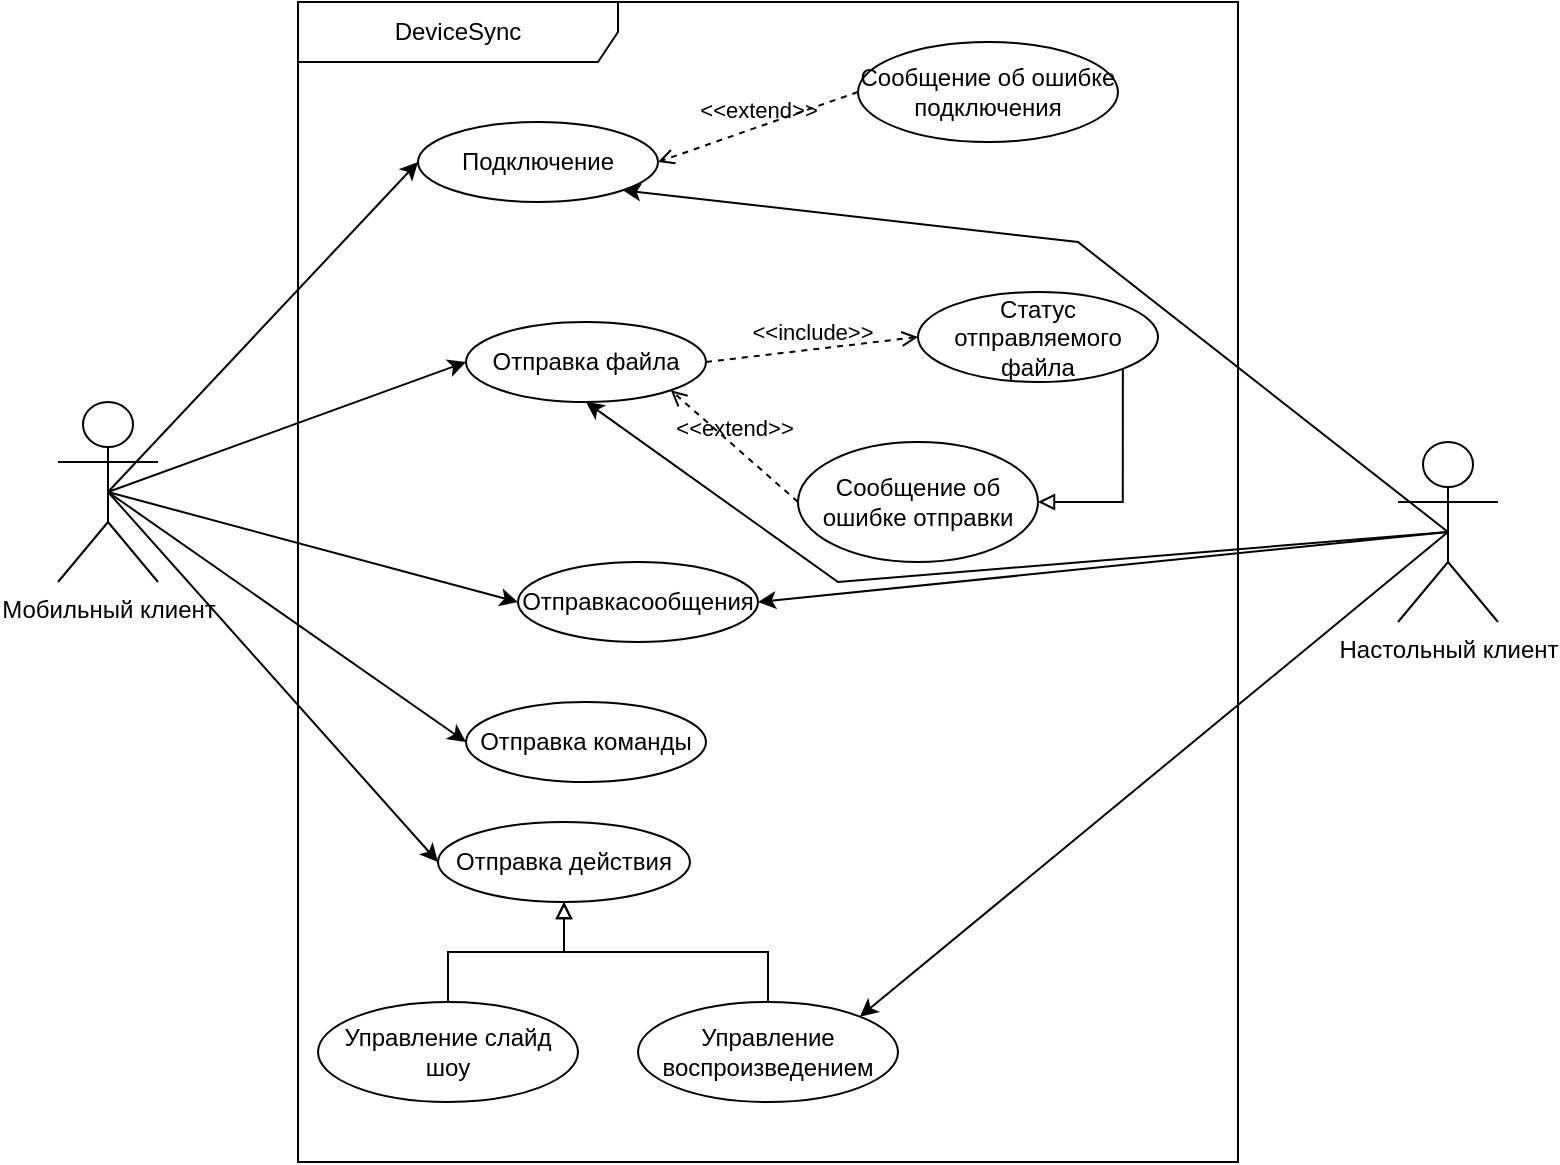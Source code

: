 <mxfile version="21.1.2" type="device">
  <diagram name="Use case" id="vxlq_Iw7_jDQBmnDgqeb">
    <mxGraphModel dx="1050" dy="638" grid="1" gridSize="10" guides="1" tooltips="1" connect="1" arrows="1" fold="1" page="1" pageScale="1" pageWidth="827" pageHeight="1169" math="0" shadow="0">
      <root>
        <mxCell id="0" />
        <mxCell id="1" parent="0" />
        <mxCell id="npOzbcBbceT49V6JMsMr-1" value="DeviceSync" style="shape=umlFrame;whiteSpace=wrap;html=1;pointerEvents=0;recursiveResize=0;container=1;collapsible=0;width=160;" parent="1" vertex="1">
          <mxGeometry x="190" width="470" height="580" as="geometry" />
        </mxCell>
        <mxCell id="npOzbcBbceT49V6JMsMr-5" value="Подключение" style="ellipse;whiteSpace=wrap;html=1;" parent="npOzbcBbceT49V6JMsMr-1" vertex="1">
          <mxGeometry x="60" y="60" width="120" height="40" as="geometry" />
        </mxCell>
        <mxCell id="npOzbcBbceT49V6JMsMr-6" value="Отправка файла" style="ellipse;whiteSpace=wrap;html=1;" parent="npOzbcBbceT49V6JMsMr-1" vertex="1">
          <mxGeometry x="84" y="160" width="120" height="40" as="geometry" />
        </mxCell>
        <mxCell id="npOzbcBbceT49V6JMsMr-7" value="Отправкасообщения" style="ellipse;whiteSpace=wrap;html=1;" parent="npOzbcBbceT49V6JMsMr-1" vertex="1">
          <mxGeometry x="110" y="280" width="120" height="40" as="geometry" />
        </mxCell>
        <mxCell id="npOzbcBbceT49V6JMsMr-14" value="Отправка команды" style="ellipse;whiteSpace=wrap;html=1;" parent="npOzbcBbceT49V6JMsMr-1" vertex="1">
          <mxGeometry x="84" y="350" width="120" height="40" as="geometry" />
        </mxCell>
        <mxCell id="npOzbcBbceT49V6JMsMr-16" value="Сообщение об ошибке подключения" style="ellipse;whiteSpace=wrap;html=1;" parent="npOzbcBbceT49V6JMsMr-1" vertex="1">
          <mxGeometry x="280" y="20" width="130" height="50" as="geometry" />
        </mxCell>
        <mxCell id="npOzbcBbceT49V6JMsMr-19" value="&amp;lt;&amp;lt;extend&amp;gt;&amp;gt;" style="html=1;verticalAlign=bottom;labelBackgroundColor=none;endArrow=open;endFill=0;dashed=1;rounded=0;exitX=0;exitY=0.5;exitDx=0;exitDy=0;entryX=1;entryY=0.5;entryDx=0;entryDy=0;" parent="npOzbcBbceT49V6JMsMr-1" source="npOzbcBbceT49V6JMsMr-16" target="npOzbcBbceT49V6JMsMr-5" edge="1">
          <mxGeometry width="160" relative="1" as="geometry">
            <mxPoint x="250" y="210" as="sourcePoint" />
            <mxPoint x="410" y="210" as="targetPoint" />
          </mxGeometry>
        </mxCell>
        <mxCell id="npOzbcBbceT49V6JMsMr-37" style="edgeStyle=orthogonalEdgeStyle;rounded=0;orthogonalLoop=1;jettySize=auto;html=1;exitX=1;exitY=1;exitDx=0;exitDy=0;entryX=1;entryY=0.5;entryDx=0;entryDy=0;endArrow=block;endFill=0;" parent="npOzbcBbceT49V6JMsMr-1" source="npOzbcBbceT49V6JMsMr-33" target="npOzbcBbceT49V6JMsMr-35" edge="1">
          <mxGeometry relative="1" as="geometry" />
        </mxCell>
        <mxCell id="npOzbcBbceT49V6JMsMr-33" value="Статус отправляемого файла" style="ellipse;whiteSpace=wrap;html=1;" parent="npOzbcBbceT49V6JMsMr-1" vertex="1">
          <mxGeometry x="310" y="145" width="120" height="45" as="geometry" />
        </mxCell>
        <mxCell id="npOzbcBbceT49V6JMsMr-34" value="&amp;lt;&amp;lt;include&amp;gt;&amp;gt;" style="html=1;verticalAlign=bottom;labelBackgroundColor=none;endArrow=open;endFill=0;dashed=1;rounded=0;exitX=1;exitY=0.5;exitDx=0;exitDy=0;entryX=0;entryY=0.5;entryDx=0;entryDy=0;" parent="npOzbcBbceT49V6JMsMr-1" source="npOzbcBbceT49V6JMsMr-6" target="npOzbcBbceT49V6JMsMr-33" edge="1">
          <mxGeometry width="160" relative="1" as="geometry">
            <mxPoint x="220" y="220" as="sourcePoint" />
            <mxPoint x="380" y="220" as="targetPoint" />
          </mxGeometry>
        </mxCell>
        <mxCell id="npOzbcBbceT49V6JMsMr-35" value="Сообщение об ошибке отправки" style="ellipse;whiteSpace=wrap;html=1;" parent="npOzbcBbceT49V6JMsMr-1" vertex="1">
          <mxGeometry x="250" y="220" width="120" height="60" as="geometry" />
        </mxCell>
        <mxCell id="npOzbcBbceT49V6JMsMr-36" value="&amp;lt;&amp;lt;extend&amp;gt;&amp;gt;" style="html=1;verticalAlign=bottom;labelBackgroundColor=none;endArrow=open;endFill=0;dashed=1;rounded=0;entryX=1;entryY=1;entryDx=0;entryDy=0;exitX=0;exitY=0.5;exitDx=0;exitDy=0;" parent="npOzbcBbceT49V6JMsMr-1" source="npOzbcBbceT49V6JMsMr-35" target="npOzbcBbceT49V6JMsMr-6" edge="1">
          <mxGeometry width="160" relative="1" as="geometry">
            <mxPoint x="170" y="250" as="sourcePoint" />
            <mxPoint x="330" y="250" as="targetPoint" />
          </mxGeometry>
        </mxCell>
        <mxCell id="npOzbcBbceT49V6JMsMr-38" value="Отправка действия" style="ellipse;whiteSpace=wrap;html=1;" parent="npOzbcBbceT49V6JMsMr-1" vertex="1">
          <mxGeometry x="70" y="410" width="126" height="40" as="geometry" />
        </mxCell>
        <mxCell id="npOzbcBbceT49V6JMsMr-43" style="edgeStyle=orthogonalEdgeStyle;rounded=0;orthogonalLoop=1;jettySize=auto;html=1;exitX=0.5;exitY=0;exitDx=0;exitDy=0;entryX=0.5;entryY=1;entryDx=0;entryDy=0;endArrow=block;endFill=0;" parent="npOzbcBbceT49V6JMsMr-1" source="npOzbcBbceT49V6JMsMr-40" target="npOzbcBbceT49V6JMsMr-38" edge="1">
          <mxGeometry relative="1" as="geometry" />
        </mxCell>
        <mxCell id="npOzbcBbceT49V6JMsMr-40" value="Управление воспроизведением " style="ellipse;whiteSpace=wrap;html=1;" parent="npOzbcBbceT49V6JMsMr-1" vertex="1">
          <mxGeometry x="170" y="500" width="130" height="50" as="geometry" />
        </mxCell>
        <mxCell id="npOzbcBbceT49V6JMsMr-44" style="edgeStyle=orthogonalEdgeStyle;rounded=0;orthogonalLoop=1;jettySize=auto;html=1;exitX=0.5;exitY=0;exitDx=0;exitDy=0;entryX=0.5;entryY=1;entryDx=0;entryDy=0;endArrow=block;endFill=0;" parent="npOzbcBbceT49V6JMsMr-1" source="npOzbcBbceT49V6JMsMr-41" target="npOzbcBbceT49V6JMsMr-38" edge="1">
          <mxGeometry relative="1" as="geometry" />
        </mxCell>
        <mxCell id="npOzbcBbceT49V6JMsMr-41" value="Управление слайд шоу" style="ellipse;whiteSpace=wrap;html=1;" parent="npOzbcBbceT49V6JMsMr-1" vertex="1">
          <mxGeometry x="10" y="500" width="130" height="50" as="geometry" />
        </mxCell>
        <mxCell id="npOzbcBbceT49V6JMsMr-28" style="edgeStyle=none;rounded=0;orthogonalLoop=1;jettySize=auto;html=1;exitX=0.5;exitY=0.5;exitDx=0;exitDy=0;exitPerimeter=0;entryX=0;entryY=0.5;entryDx=0;entryDy=0;" parent="1" source="npOzbcBbceT49V6JMsMr-2" target="npOzbcBbceT49V6JMsMr-5" edge="1">
          <mxGeometry relative="1" as="geometry" />
        </mxCell>
        <mxCell id="npOzbcBbceT49V6JMsMr-29" style="edgeStyle=none;rounded=0;orthogonalLoop=1;jettySize=auto;html=1;exitX=0.5;exitY=0.5;exitDx=0;exitDy=0;exitPerimeter=0;entryX=0;entryY=0.5;entryDx=0;entryDy=0;" parent="1" source="npOzbcBbceT49V6JMsMr-2" target="npOzbcBbceT49V6JMsMr-6" edge="1">
          <mxGeometry relative="1" as="geometry" />
        </mxCell>
        <mxCell id="npOzbcBbceT49V6JMsMr-30" style="edgeStyle=none;rounded=0;orthogonalLoop=1;jettySize=auto;html=1;exitX=0.5;exitY=0.5;exitDx=0;exitDy=0;exitPerimeter=0;entryX=0;entryY=0.5;entryDx=0;entryDy=0;" parent="1" source="npOzbcBbceT49V6JMsMr-2" target="npOzbcBbceT49V6JMsMr-7" edge="1">
          <mxGeometry relative="1" as="geometry" />
        </mxCell>
        <mxCell id="npOzbcBbceT49V6JMsMr-32" style="edgeStyle=none;rounded=0;orthogonalLoop=1;jettySize=auto;html=1;exitX=0.5;exitY=0.5;exitDx=0;exitDy=0;exitPerimeter=0;entryX=0;entryY=0.5;entryDx=0;entryDy=0;" parent="1" source="npOzbcBbceT49V6JMsMr-2" target="npOzbcBbceT49V6JMsMr-14" edge="1">
          <mxGeometry relative="1" as="geometry" />
        </mxCell>
        <mxCell id="npOzbcBbceT49V6JMsMr-39" style="edgeStyle=none;rounded=0;orthogonalLoop=1;jettySize=auto;html=1;exitX=0.5;exitY=0.5;exitDx=0;exitDy=0;exitPerimeter=0;entryX=0;entryY=0.5;entryDx=0;entryDy=0;" parent="1" source="npOzbcBbceT49V6JMsMr-2" target="npOzbcBbceT49V6JMsMr-38" edge="1">
          <mxGeometry relative="1" as="geometry" />
        </mxCell>
        <mxCell id="npOzbcBbceT49V6JMsMr-2" value="Мобильный клиент" style="shape=umlActor;verticalLabelPosition=bottom;verticalAlign=top;html=1;" parent="1" vertex="1">
          <mxGeometry x="70" y="200" width="50" height="90" as="geometry" />
        </mxCell>
        <mxCell id="npOzbcBbceT49V6JMsMr-45" style="edgeStyle=none;rounded=0;orthogonalLoop=1;jettySize=auto;html=1;exitX=0.5;exitY=0.5;exitDx=0;exitDy=0;exitPerimeter=0;entryX=1;entryY=1;entryDx=0;entryDy=0;" parent="1" source="npOzbcBbceT49V6JMsMr-15" target="npOzbcBbceT49V6JMsMr-5" edge="1">
          <mxGeometry relative="1" as="geometry">
            <Array as="points">
              <mxPoint x="580" y="120" />
            </Array>
          </mxGeometry>
        </mxCell>
        <mxCell id="npOzbcBbceT49V6JMsMr-46" style="edgeStyle=none;rounded=0;orthogonalLoop=1;jettySize=auto;html=1;exitX=0.5;exitY=0.5;exitDx=0;exitDy=0;exitPerimeter=0;entryX=0.5;entryY=1;entryDx=0;entryDy=0;" parent="1" source="npOzbcBbceT49V6JMsMr-15" target="npOzbcBbceT49V6JMsMr-6" edge="1">
          <mxGeometry relative="1" as="geometry">
            <Array as="points">
              <mxPoint x="460" y="290" />
            </Array>
          </mxGeometry>
        </mxCell>
        <mxCell id="npOzbcBbceT49V6JMsMr-47" style="edgeStyle=none;rounded=0;orthogonalLoop=1;jettySize=auto;html=1;exitX=0.5;exitY=0.5;exitDx=0;exitDy=0;exitPerimeter=0;entryX=1;entryY=0.5;entryDx=0;entryDy=0;" parent="1" source="npOzbcBbceT49V6JMsMr-15" target="npOzbcBbceT49V6JMsMr-7" edge="1">
          <mxGeometry relative="1" as="geometry" />
        </mxCell>
        <mxCell id="npOzbcBbceT49V6JMsMr-48" style="edgeStyle=none;rounded=0;orthogonalLoop=1;jettySize=auto;html=1;exitX=0.5;exitY=0.5;exitDx=0;exitDy=0;exitPerimeter=0;entryX=1;entryY=0;entryDx=0;entryDy=0;" parent="1" source="npOzbcBbceT49V6JMsMr-15" target="npOzbcBbceT49V6JMsMr-40" edge="1">
          <mxGeometry relative="1" as="geometry" />
        </mxCell>
        <mxCell id="npOzbcBbceT49V6JMsMr-15" value="Настольный клиент " style="shape=umlActor;verticalLabelPosition=bottom;verticalAlign=top;html=1;" parent="1" vertex="1">
          <mxGeometry x="740" y="220" width="50" height="90" as="geometry" />
        </mxCell>
      </root>
    </mxGraphModel>
  </diagram>
</mxfile>
